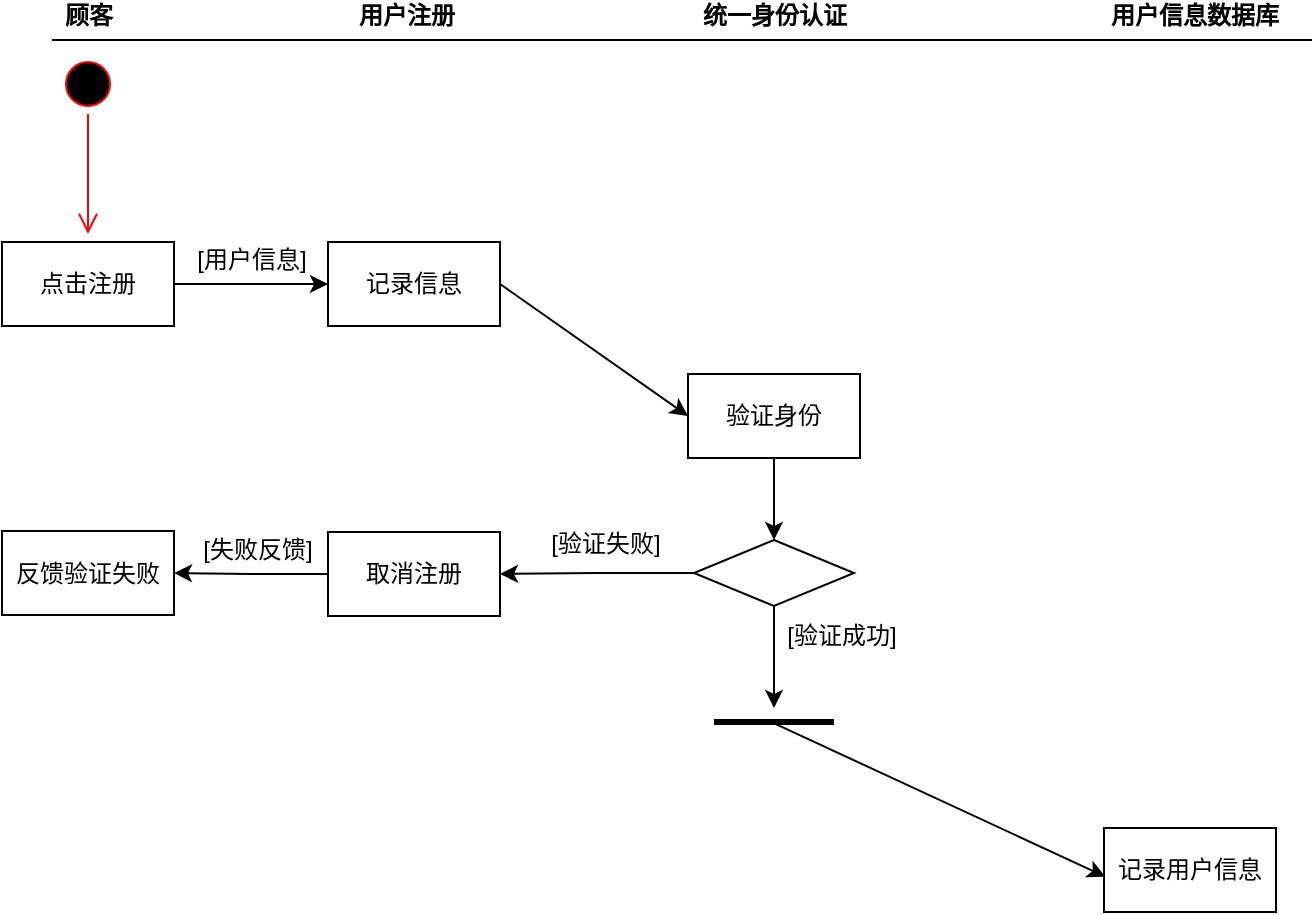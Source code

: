 <mxfile version="21.3.7" type="github">
  <diagram name="第 1 页" id="xl8yDS8nu_2GemF-_EXw">
    <mxGraphModel dx="780" dy="418" grid="0" gridSize="10" guides="1" tooltips="1" connect="1" arrows="1" fold="1" page="1" pageScale="1" pageWidth="2336" pageHeight="1654" math="0" shadow="0">
      <root>
        <mxCell id="0" />
        <mxCell id="1" parent="0" />
        <mxCell id="WRAMGHy-zV3it7PqML5l-4" value="" style="line;strokeWidth=1;fillColor=none;align=left;verticalAlign=middle;spacingTop=-1;spacingLeft=3;spacingRight=3;rotatable=0;labelPosition=right;points=[];portConstraint=eastwest;strokeColor=inherit;" vertex="1" parent="1">
          <mxGeometry x="358" y="167" width="630" height="8" as="geometry" />
        </mxCell>
        <mxCell id="WRAMGHy-zV3it7PqML5l-5" value="顾客" style="text;align=center;fontStyle=1;verticalAlign=middle;spacingLeft=3;spacingRight=3;strokeColor=none;rotatable=0;points=[[0,0.5],[1,0.5]];portConstraint=eastwest;html=1;" vertex="1" parent="1">
          <mxGeometry x="352" y="151" width="48" height="16" as="geometry" />
        </mxCell>
        <mxCell id="WRAMGHy-zV3it7PqML5l-6" value="用户注册" style="text;align=center;fontStyle=1;verticalAlign=middle;spacingLeft=3;spacingRight=3;strokeColor=none;rotatable=0;points=[[0,0.5],[1,0.5]];portConstraint=eastwest;html=1;" vertex="1" parent="1">
          <mxGeometry x="511" y="151" width="48" height="16" as="geometry" />
        </mxCell>
        <mxCell id="WRAMGHy-zV3it7PqML5l-7" value="统一身份认证" style="text;align=center;fontStyle=1;verticalAlign=middle;spacingLeft=3;spacingRight=3;strokeColor=none;rotatable=0;points=[[0,0.5],[1,0.5]];portConstraint=eastwest;html=1;" vertex="1" parent="1">
          <mxGeometry x="695" y="151" width="48" height="16" as="geometry" />
        </mxCell>
        <mxCell id="WRAMGHy-zV3it7PqML5l-8" value="用户信息数据库" style="text;align=center;fontStyle=1;verticalAlign=middle;spacingLeft=3;spacingRight=3;strokeColor=none;rotatable=0;points=[[0,0.5],[1,0.5]];portConstraint=eastwest;html=1;" vertex="1" parent="1">
          <mxGeometry x="905" y="151" width="48" height="16" as="geometry" />
        </mxCell>
        <mxCell id="WRAMGHy-zV3it7PqML5l-11" value="" style="ellipse;html=1;shape=startState;fillColor=#000000;strokeColor=#ff0000;" vertex="1" parent="1">
          <mxGeometry x="361" y="178" width="30" height="30" as="geometry" />
        </mxCell>
        <mxCell id="WRAMGHy-zV3it7PqML5l-12" value="" style="edgeStyle=orthogonalEdgeStyle;html=1;verticalAlign=bottom;endArrow=open;endSize=8;strokeColor=#ff0000;rounded=0;" edge="1" source="WRAMGHy-zV3it7PqML5l-11" parent="1">
          <mxGeometry relative="1" as="geometry">
            <mxPoint x="376" y="268" as="targetPoint" />
          </mxGeometry>
        </mxCell>
        <mxCell id="WRAMGHy-zV3it7PqML5l-19" style="edgeStyle=orthogonalEdgeStyle;rounded=0;orthogonalLoop=1;jettySize=auto;html=1;" edge="1" parent="1" source="WRAMGHy-zV3it7PqML5l-13" target="WRAMGHy-zV3it7PqML5l-18">
          <mxGeometry relative="1" as="geometry" />
        </mxCell>
        <mxCell id="WRAMGHy-zV3it7PqML5l-13" value="点击注册" style="html=1;whiteSpace=wrap;" vertex="1" parent="1">
          <mxGeometry x="333" y="272" width="86" height="42" as="geometry" />
        </mxCell>
        <mxCell id="WRAMGHy-zV3it7PqML5l-18" value="记录信息" style="html=1;whiteSpace=wrap;" vertex="1" parent="1">
          <mxGeometry x="496" y="272" width="86" height="42" as="geometry" />
        </mxCell>
        <mxCell id="WRAMGHy-zV3it7PqML5l-21" value="[用户信息]" style="text;html=1;strokeColor=none;fillColor=none;align=center;verticalAlign=middle;whiteSpace=wrap;rounded=0;" vertex="1" parent="1">
          <mxGeometry x="428" y="266" width="60" height="30" as="geometry" />
        </mxCell>
        <mxCell id="WRAMGHy-zV3it7PqML5l-25" style="edgeStyle=orthogonalEdgeStyle;rounded=0;orthogonalLoop=1;jettySize=auto;html=1;entryX=0.5;entryY=0;entryDx=0;entryDy=0;" edge="1" parent="1" source="WRAMGHy-zV3it7PqML5l-22" target="WRAMGHy-zV3it7PqML5l-24">
          <mxGeometry relative="1" as="geometry" />
        </mxCell>
        <mxCell id="WRAMGHy-zV3it7PqML5l-22" value="验证身份" style="html=1;whiteSpace=wrap;" vertex="1" parent="1">
          <mxGeometry x="676" y="338" width="86" height="42" as="geometry" />
        </mxCell>
        <mxCell id="WRAMGHy-zV3it7PqML5l-23" value="" style="endArrow=classic;html=1;rounded=0;exitX=1;exitY=0.5;exitDx=0;exitDy=0;entryX=0;entryY=0.5;entryDx=0;entryDy=0;" edge="1" parent="1" source="WRAMGHy-zV3it7PqML5l-18" target="WRAMGHy-zV3it7PqML5l-22">
          <mxGeometry width="50" height="50" relative="1" as="geometry">
            <mxPoint x="608" y="371" as="sourcePoint" />
            <mxPoint x="658" y="321" as="targetPoint" />
          </mxGeometry>
        </mxCell>
        <mxCell id="WRAMGHy-zV3it7PqML5l-30" style="edgeStyle=orthogonalEdgeStyle;rounded=0;orthogonalLoop=1;jettySize=auto;html=1;" edge="1" parent="1" source="WRAMGHy-zV3it7PqML5l-24">
          <mxGeometry relative="1" as="geometry">
            <mxPoint x="719" y="505" as="targetPoint" />
          </mxGeometry>
        </mxCell>
        <mxCell id="WRAMGHy-zV3it7PqML5l-35" style="edgeStyle=orthogonalEdgeStyle;rounded=0;orthogonalLoop=1;jettySize=auto;html=1;entryX=1;entryY=0.5;entryDx=0;entryDy=0;" edge="1" parent="1" source="WRAMGHy-zV3it7PqML5l-24" target="WRAMGHy-zV3it7PqML5l-34">
          <mxGeometry relative="1" as="geometry" />
        </mxCell>
        <mxCell id="WRAMGHy-zV3it7PqML5l-24" value="" style="rhombus;whiteSpace=wrap;html=1;" vertex="1" parent="1">
          <mxGeometry x="679" y="421" width="80" height="33" as="geometry" />
        </mxCell>
        <mxCell id="WRAMGHy-zV3it7PqML5l-27" value="" style="line;strokeWidth=3;rotatable=0;dashed=0;labelPosition=right;align=left;verticalAlign=middle;spacingTop=0;spacingLeft=6;points=[];portConstraint=eastwest;fontSize=13;" vertex="1" parent="1">
          <mxGeometry x="689" y="507" width="60" height="10" as="geometry" />
        </mxCell>
        <mxCell id="WRAMGHy-zV3it7PqML5l-31" value="[验证失败]" style="text;html=1;strokeColor=none;fillColor=none;align=center;verticalAlign=middle;whiteSpace=wrap;rounded=0;" vertex="1" parent="1">
          <mxGeometry x="605" y="408" width="60" height="30" as="geometry" />
        </mxCell>
        <mxCell id="WRAMGHy-zV3it7PqML5l-37" style="edgeStyle=orthogonalEdgeStyle;rounded=0;orthogonalLoop=1;jettySize=auto;html=1;" edge="1" parent="1" source="WRAMGHy-zV3it7PqML5l-34" target="WRAMGHy-zV3it7PqML5l-36">
          <mxGeometry relative="1" as="geometry" />
        </mxCell>
        <mxCell id="WRAMGHy-zV3it7PqML5l-34" value="取消注册" style="html=1;whiteSpace=wrap;" vertex="1" parent="1">
          <mxGeometry x="496" y="417" width="86" height="42" as="geometry" />
        </mxCell>
        <mxCell id="WRAMGHy-zV3it7PqML5l-36" value="反馈验证失败" style="html=1;whiteSpace=wrap;" vertex="1" parent="1">
          <mxGeometry x="333" y="416.5" width="86" height="42" as="geometry" />
        </mxCell>
        <mxCell id="WRAMGHy-zV3it7PqML5l-39" value="[失败反馈]" style="text;html=1;strokeColor=none;fillColor=none;align=center;verticalAlign=middle;whiteSpace=wrap;rounded=0;" vertex="1" parent="1">
          <mxGeometry x="431" y="411" width="60" height="30" as="geometry" />
        </mxCell>
        <mxCell id="WRAMGHy-zV3it7PqML5l-40" value="[验证成功]" style="text;html=1;strokeColor=none;fillColor=none;align=center;verticalAlign=middle;whiteSpace=wrap;rounded=0;" vertex="1" parent="1">
          <mxGeometry x="723" y="454" width="60" height="30" as="geometry" />
        </mxCell>
        <mxCell id="WRAMGHy-zV3it7PqML5l-41" value="记录用户信息" style="html=1;whiteSpace=wrap;" vertex="1" parent="1">
          <mxGeometry x="884" y="565" width="86" height="42" as="geometry" />
        </mxCell>
        <mxCell id="WRAMGHy-zV3it7PqML5l-42" value="" style="endArrow=classic;html=1;rounded=0;exitX=0.511;exitY=0.593;exitDx=0;exitDy=0;entryX=0.008;entryY=0.58;entryDx=0;entryDy=0;exitPerimeter=0;entryPerimeter=0;" edge="1" parent="1" source="WRAMGHy-zV3it7PqML5l-27" target="WRAMGHy-zV3it7PqML5l-41">
          <mxGeometry width="50" height="50" relative="1" as="geometry">
            <mxPoint x="828" y="447" as="sourcePoint" />
            <mxPoint x="922" y="513" as="targetPoint" />
          </mxGeometry>
        </mxCell>
      </root>
    </mxGraphModel>
  </diagram>
</mxfile>
